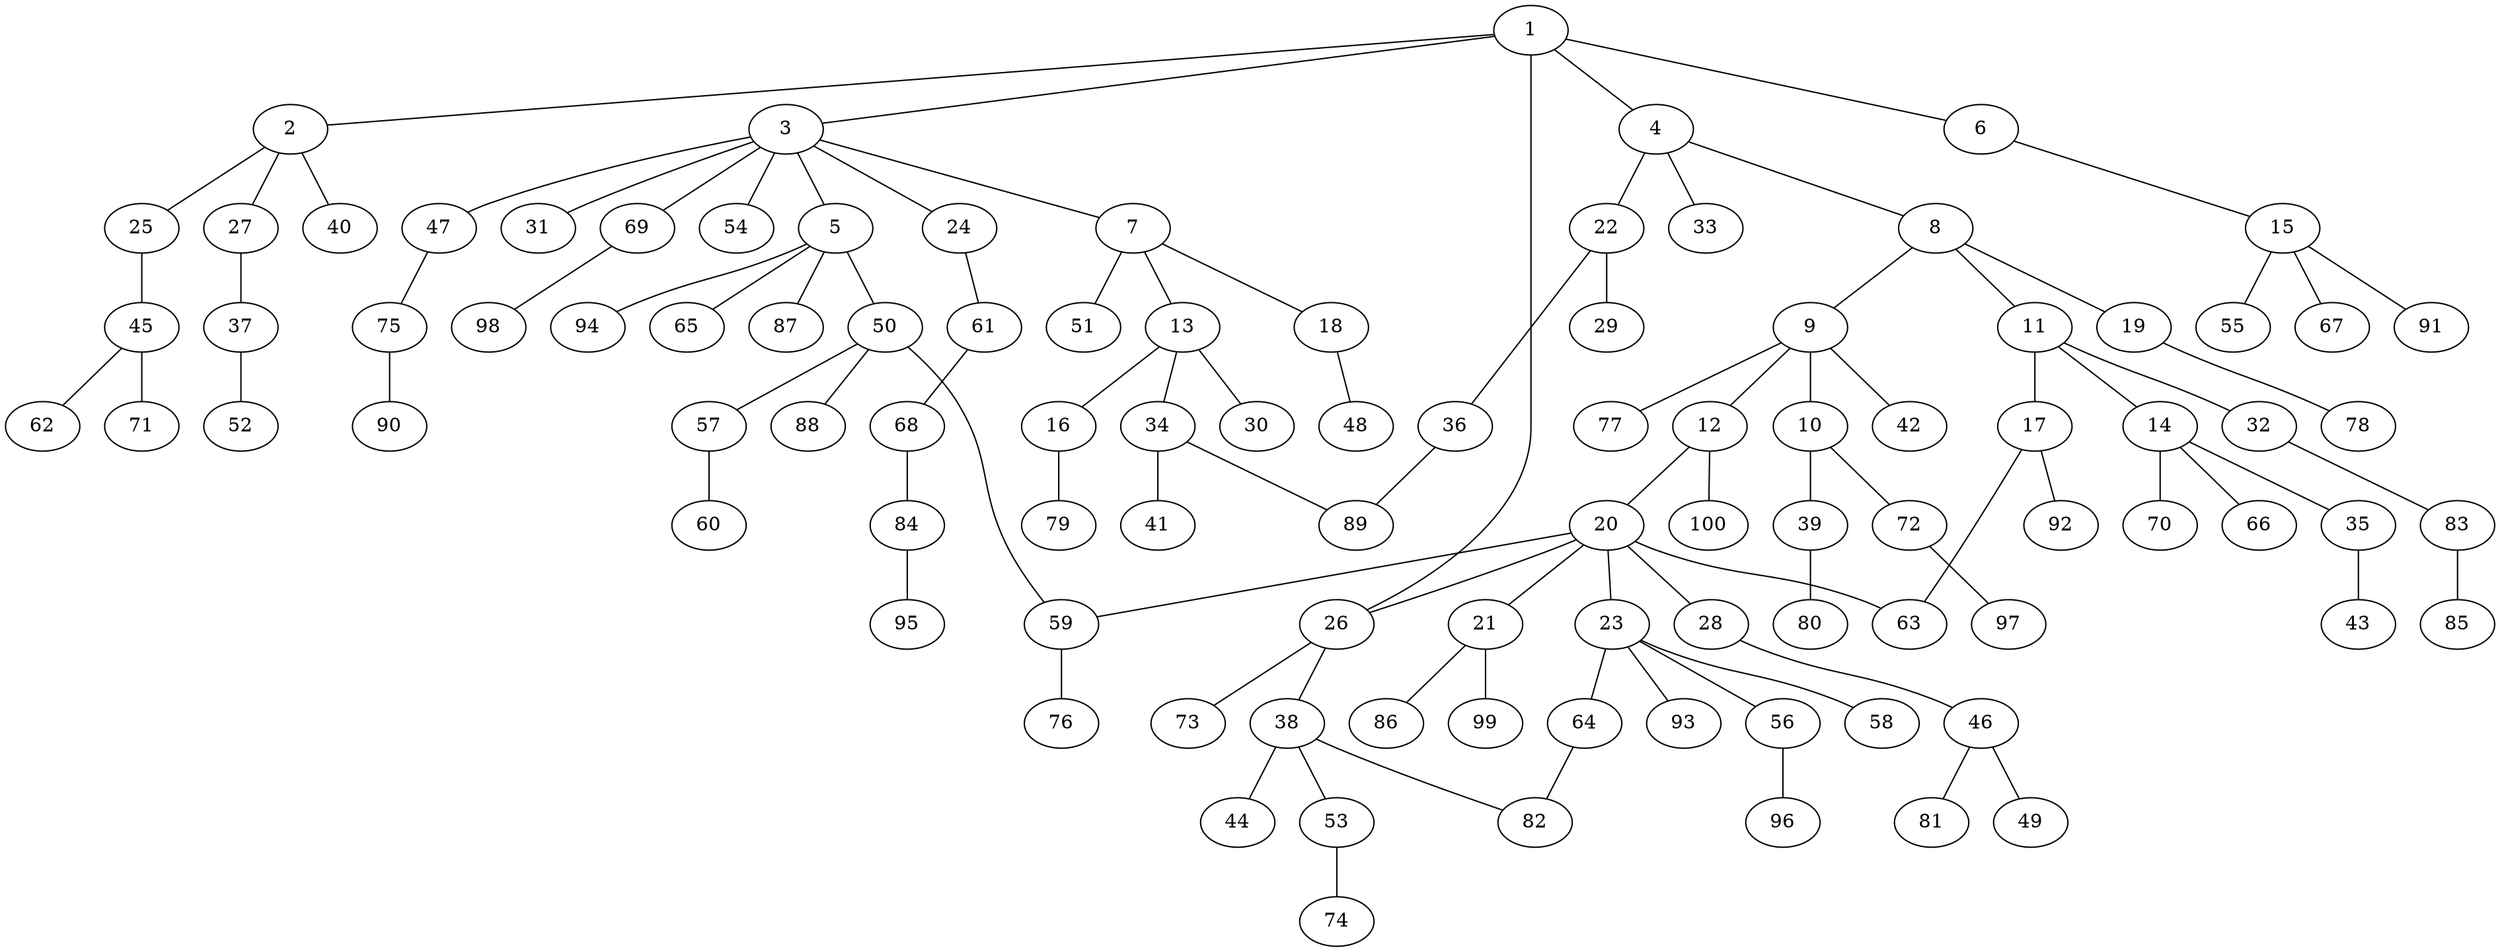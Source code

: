 graph graphname {1--2
1--3
1--4
1--6
1--26
2--25
2--27
2--40
3--5
3--7
3--24
3--31
3--47
3--54
3--69
4--8
4--22
4--33
5--50
5--65
5--87
5--94
6--15
7--13
7--18
7--51
8--9
8--11
8--19
9--10
9--12
9--42
9--77
10--39
10--72
11--14
11--17
11--32
12--20
12--100
13--16
13--30
13--34
14--35
14--66
14--70
15--55
15--67
15--91
16--79
17--63
17--92
18--48
19--78
20--21
20--23
20--26
20--28
20--59
20--63
21--86
21--99
22--29
22--36
23--56
23--58
23--64
23--93
24--61
25--45
26--38
26--73
27--37
28--46
32--83
34--41
34--89
35--43
36--89
37--52
38--44
38--53
38--82
39--80
45--62
45--71
46--49
46--81
47--75
50--57
50--59
50--88
53--74
56--96
57--60
59--76
61--68
64--82
68--84
69--98
72--97
75--90
83--85
84--95
}